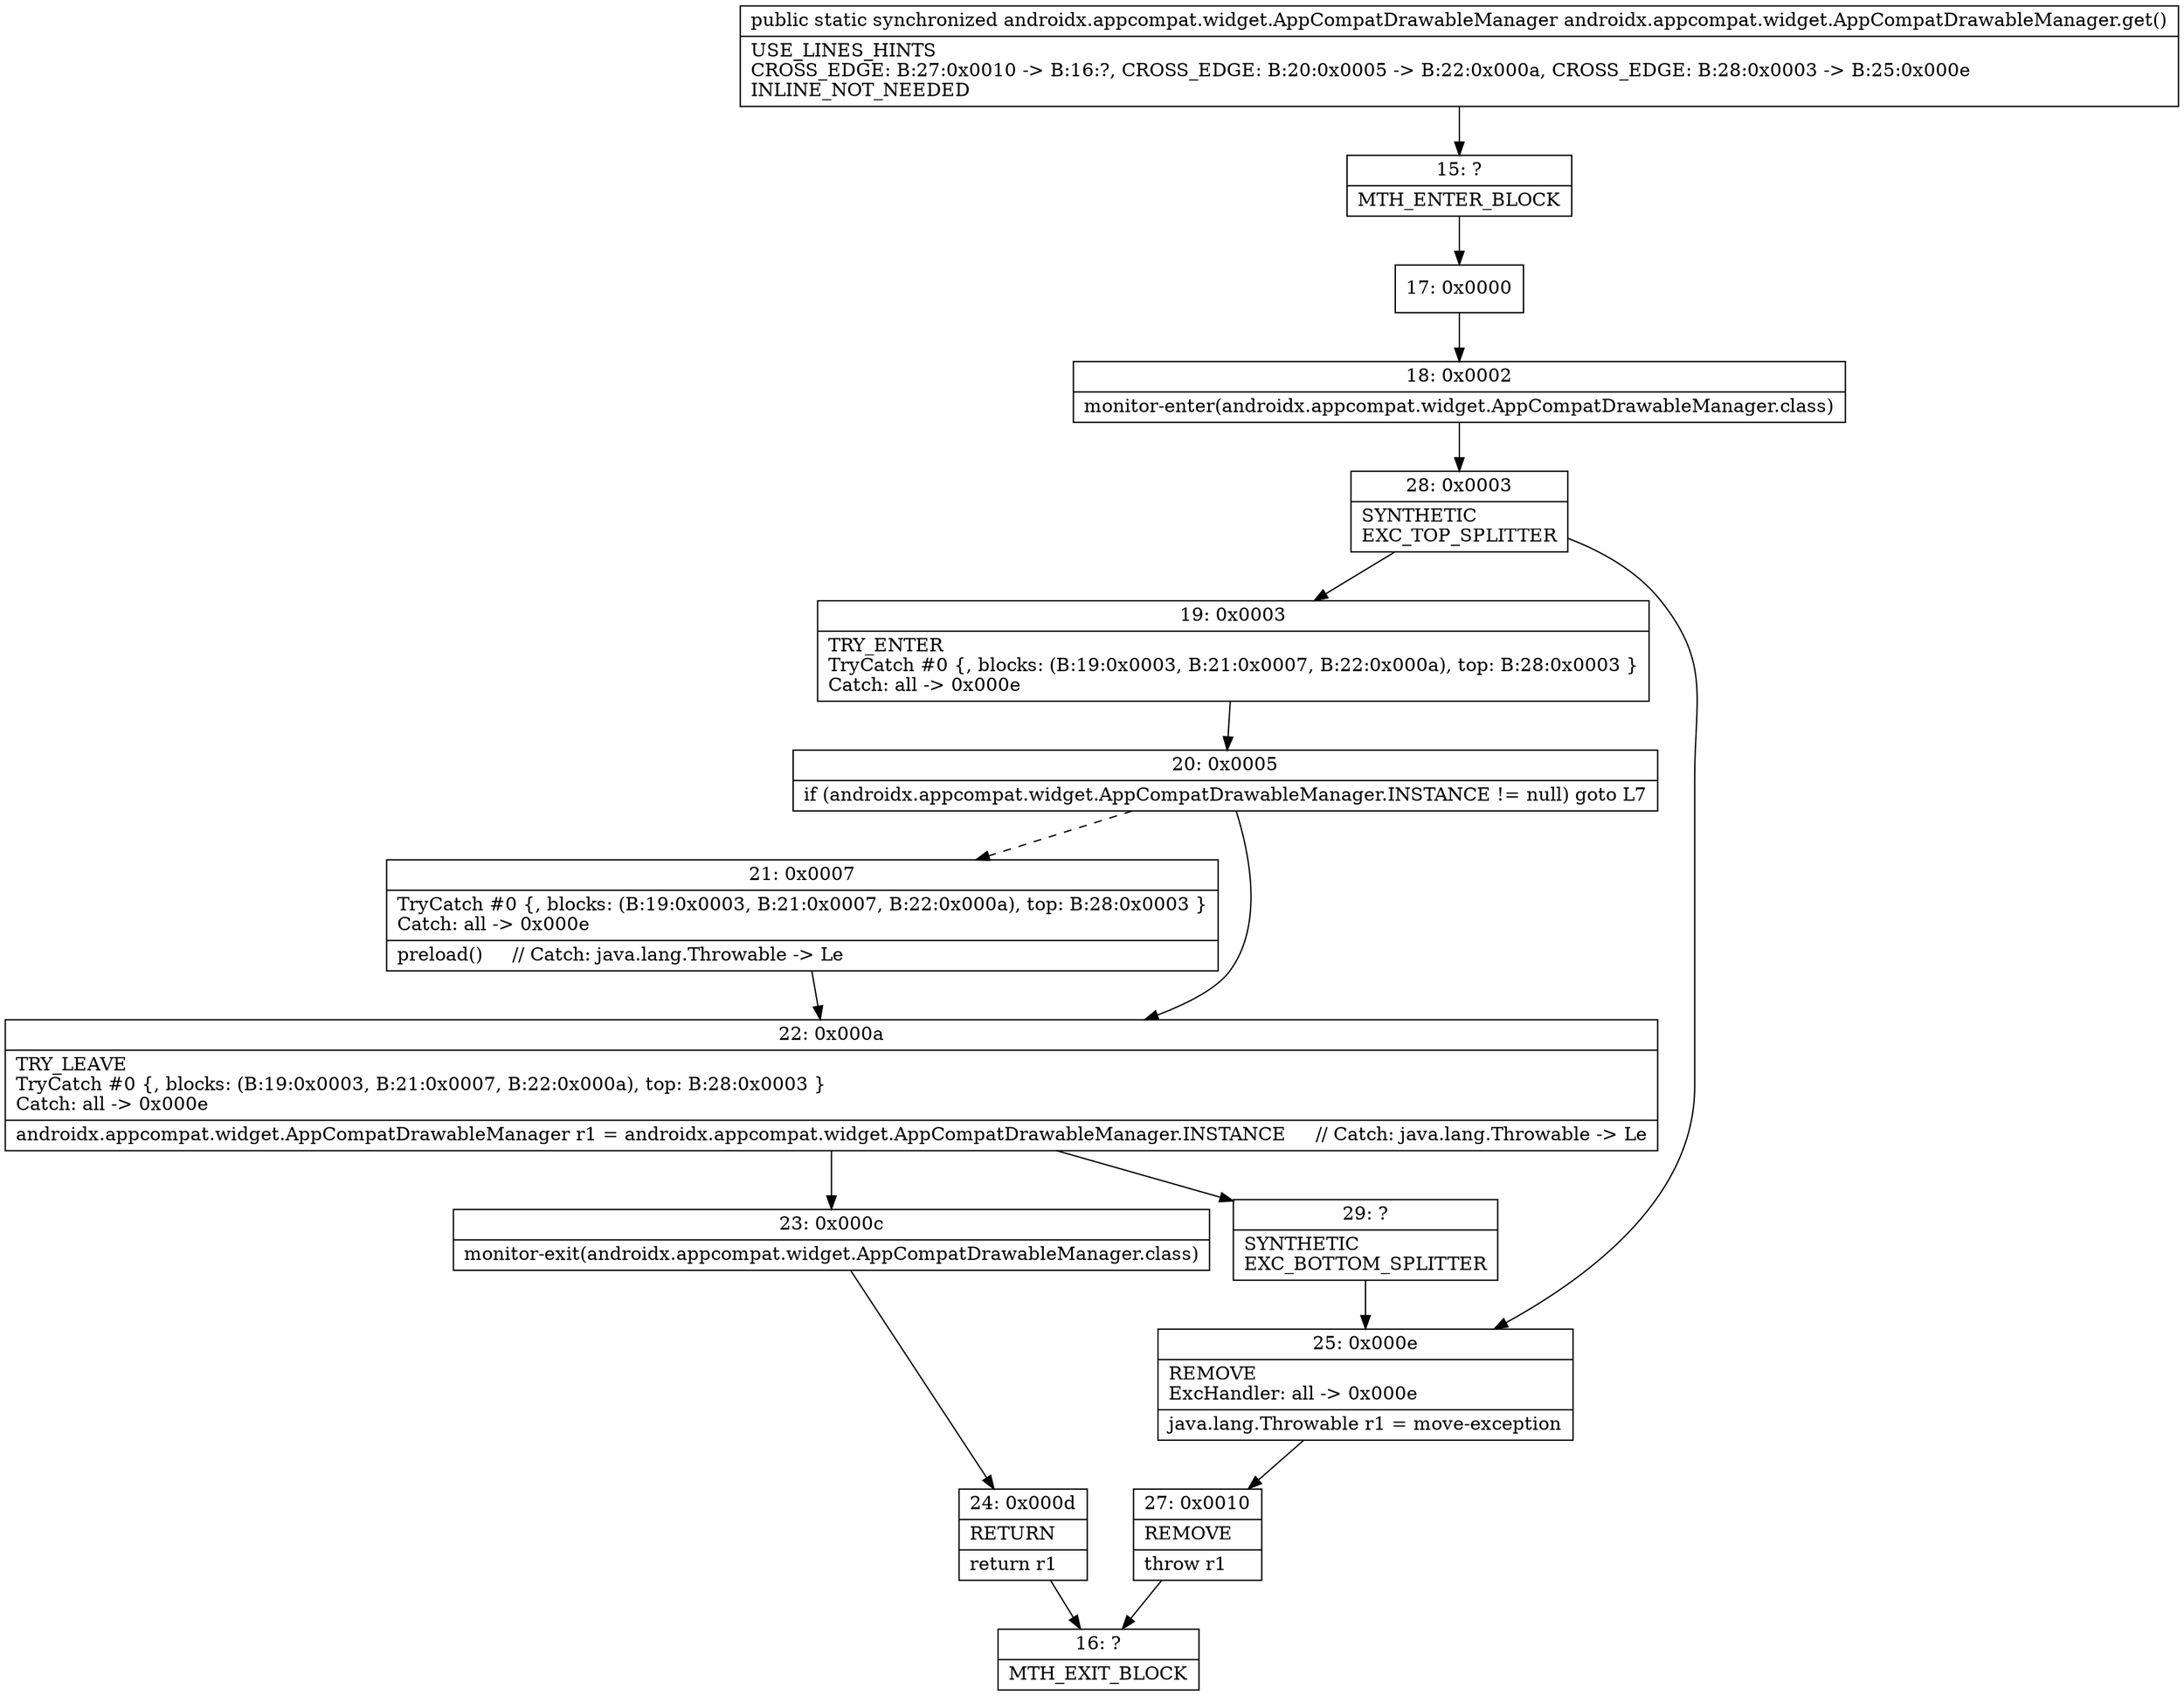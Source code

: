 digraph "CFG forandroidx.appcompat.widget.AppCompatDrawableManager.get()Landroidx\/appcompat\/widget\/AppCompatDrawableManager;" {
Node_15 [shape=record,label="{15\:\ ?|MTH_ENTER_BLOCK\l}"];
Node_17 [shape=record,label="{17\:\ 0x0000}"];
Node_18 [shape=record,label="{18\:\ 0x0002|monitor\-enter(androidx.appcompat.widget.AppCompatDrawableManager.class)\l}"];
Node_28 [shape=record,label="{28\:\ 0x0003|SYNTHETIC\lEXC_TOP_SPLITTER\l}"];
Node_19 [shape=record,label="{19\:\ 0x0003|TRY_ENTER\lTryCatch #0 \{, blocks: (B:19:0x0003, B:21:0x0007, B:22:0x000a), top: B:28:0x0003 \}\lCatch: all \-\> 0x000e\l}"];
Node_20 [shape=record,label="{20\:\ 0x0005|if (androidx.appcompat.widget.AppCompatDrawableManager.INSTANCE != null) goto L7\l}"];
Node_21 [shape=record,label="{21\:\ 0x0007|TryCatch #0 \{, blocks: (B:19:0x0003, B:21:0x0007, B:22:0x000a), top: B:28:0x0003 \}\lCatch: all \-\> 0x000e\l|preload()     \/\/ Catch: java.lang.Throwable \-\> Le\l}"];
Node_22 [shape=record,label="{22\:\ 0x000a|TRY_LEAVE\lTryCatch #0 \{, blocks: (B:19:0x0003, B:21:0x0007, B:22:0x000a), top: B:28:0x0003 \}\lCatch: all \-\> 0x000e\l|androidx.appcompat.widget.AppCompatDrawableManager r1 = androidx.appcompat.widget.AppCompatDrawableManager.INSTANCE     \/\/ Catch: java.lang.Throwable \-\> Le\l}"];
Node_23 [shape=record,label="{23\:\ 0x000c|monitor\-exit(androidx.appcompat.widget.AppCompatDrawableManager.class)\l}"];
Node_24 [shape=record,label="{24\:\ 0x000d|RETURN\l|return r1\l}"];
Node_16 [shape=record,label="{16\:\ ?|MTH_EXIT_BLOCK\l}"];
Node_29 [shape=record,label="{29\:\ ?|SYNTHETIC\lEXC_BOTTOM_SPLITTER\l}"];
Node_25 [shape=record,label="{25\:\ 0x000e|REMOVE\lExcHandler: all \-\> 0x000e\l|java.lang.Throwable r1 = move\-exception\l}"];
Node_27 [shape=record,label="{27\:\ 0x0010|REMOVE\l|throw r1\l}"];
MethodNode[shape=record,label="{public static synchronized androidx.appcompat.widget.AppCompatDrawableManager androidx.appcompat.widget.AppCompatDrawableManager.get()  | USE_LINES_HINTS\lCROSS_EDGE: B:27:0x0010 \-\> B:16:?, CROSS_EDGE: B:20:0x0005 \-\> B:22:0x000a, CROSS_EDGE: B:28:0x0003 \-\> B:25:0x000e\lINLINE_NOT_NEEDED\l}"];
MethodNode -> Node_15;Node_15 -> Node_17;
Node_17 -> Node_18;
Node_18 -> Node_28;
Node_28 -> Node_19;
Node_28 -> Node_25;
Node_19 -> Node_20;
Node_20 -> Node_21[style=dashed];
Node_20 -> Node_22;
Node_21 -> Node_22;
Node_22 -> Node_23;
Node_22 -> Node_29;
Node_23 -> Node_24;
Node_24 -> Node_16;
Node_29 -> Node_25;
Node_25 -> Node_27;
Node_27 -> Node_16;
}

